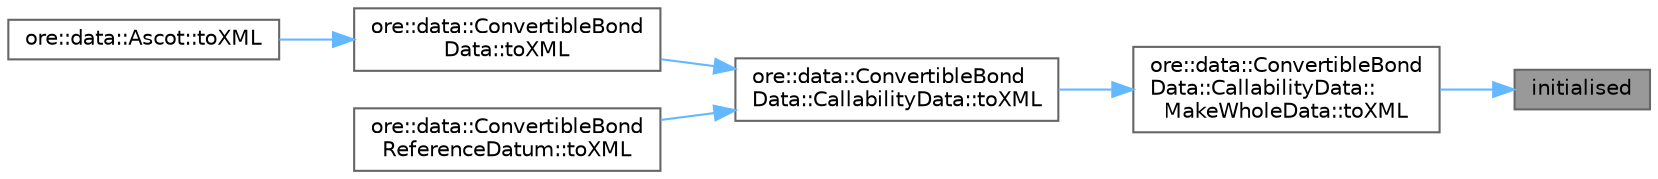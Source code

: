 digraph "initialised"
{
 // INTERACTIVE_SVG=YES
 // LATEX_PDF_SIZE
  bgcolor="transparent";
  edge [fontname=Helvetica,fontsize=10,labelfontname=Helvetica,labelfontsize=10];
  node [fontname=Helvetica,fontsize=10,shape=box,height=0.2,width=0.4];
  rankdir="RL";
  Node1 [label="initialised",height=0.2,width=0.4,color="gray40", fillcolor="grey60", style="filled", fontcolor="black",tooltip=" "];
  Node1 -> Node2 [dir="back",color="steelblue1",style="solid"];
  Node2 [label="ore::data::ConvertibleBond\lData::CallabilityData::\lMakeWholeData::toXML",height=0.2,width=0.4,color="grey40", fillcolor="white", style="filled",URL="$classore_1_1data_1_1_convertible_bond_data_1_1_callability_data_1_1_make_whole_data.html#a98c77e5a9e18de0cd031a56f97459774",tooltip=" "];
  Node2 -> Node3 [dir="back",color="steelblue1",style="solid"];
  Node3 [label="ore::data::ConvertibleBond\lData::CallabilityData::toXML",height=0.2,width=0.4,color="grey40", fillcolor="white", style="filled",URL="$classore_1_1data_1_1_convertible_bond_data_1_1_callability_data.html#a98c77e5a9e18de0cd031a56f97459774",tooltip=" "];
  Node3 -> Node4 [dir="back",color="steelblue1",style="solid"];
  Node4 [label="ore::data::ConvertibleBond\lData::toXML",height=0.2,width=0.4,color="grey40", fillcolor="white", style="filled",URL="$classore_1_1data_1_1_convertible_bond_data.html#a98c77e5a9e18de0cd031a56f97459774",tooltip=" "];
  Node4 -> Node5 [dir="back",color="steelblue1",style="solid"];
  Node5 [label="ore::data::Ascot::toXML",height=0.2,width=0.4,color="grey40", fillcolor="white", style="filled",URL="$classore_1_1data_1_1_ascot.html#a7efefb9270d6c4933e4c96de0771f17a",tooltip=" "];
  Node3 -> Node6 [dir="back",color="steelblue1",style="solid"];
  Node6 [label="ore::data::ConvertibleBond\lReferenceDatum::toXML",height=0.2,width=0.4,color="grey40", fillcolor="white", style="filled",URL="$classore_1_1data_1_1_convertible_bond_reference_datum.html#a98c77e5a9e18de0cd031a56f97459774",tooltip=" "];
}
